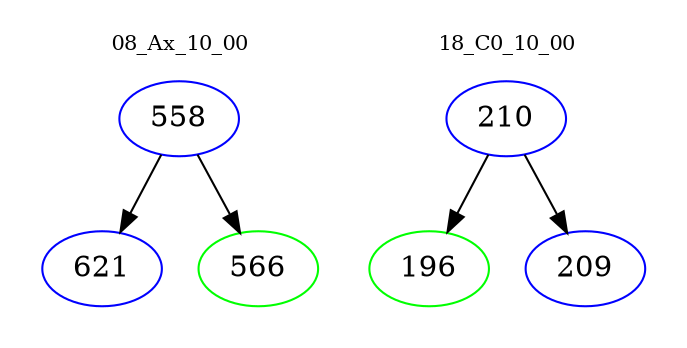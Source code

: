 digraph{
subgraph cluster_0 {
color = white
label = "08_Ax_10_00";
fontsize=10;
T0_558 [label="558", color="blue"]
T0_558 -> T0_621 [color="black"]
T0_621 [label="621", color="blue"]
T0_558 -> T0_566 [color="black"]
T0_566 [label="566", color="green"]
}
subgraph cluster_1 {
color = white
label = "18_C0_10_00";
fontsize=10;
T1_210 [label="210", color="blue"]
T1_210 -> T1_196 [color="black"]
T1_196 [label="196", color="green"]
T1_210 -> T1_209 [color="black"]
T1_209 [label="209", color="blue"]
}
}

